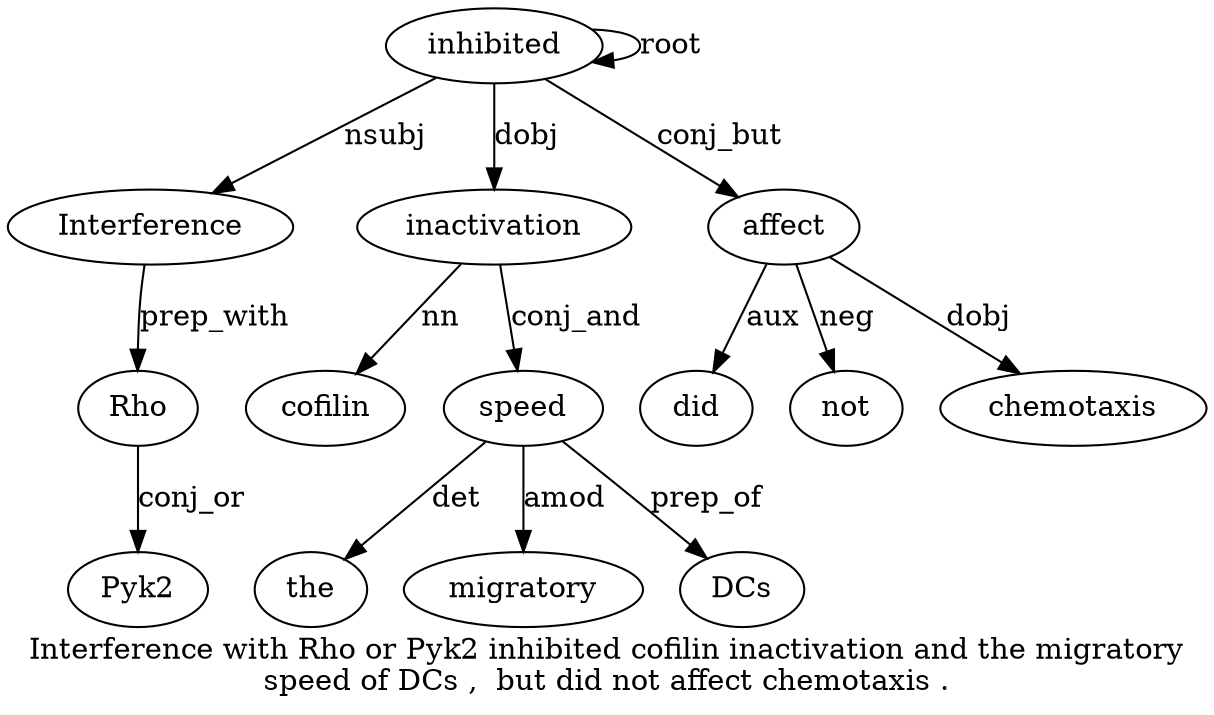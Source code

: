 digraph "Interference with Rho or Pyk2 inhibited cofilin inactivation and the migratory speed of DCs ,  but did not affect chemotaxis ." {
label="Interference with Rho or Pyk2 inhibited cofilin inactivation and the migratory
speed of DCs ,  but did not affect chemotaxis .";
inhibited6 [style=filled, fillcolor=white, label=inhibited];
Interference1 [style=filled, fillcolor=white, label=Interference];
inhibited6 -> Interference1  [label=nsubj];
Rho3 [style=filled, fillcolor=white, label=Rho];
Interference1 -> Rho3  [label=prep_with];
Pyk25 [style=filled, fillcolor=white, label=Pyk2];
Rho3 -> Pyk25  [label=conj_or];
inhibited6 -> inhibited6  [label=root];
inactivation8 [style=filled, fillcolor=white, label=inactivation];
cofilin7 [style=filled, fillcolor=white, label=cofilin];
inactivation8 -> cofilin7  [label=nn];
inhibited6 -> inactivation8  [label=dobj];
speed12 [style=filled, fillcolor=white, label=speed];
the10 [style=filled, fillcolor=white, label=the];
speed12 -> the10  [label=det];
migratory11 [style=filled, fillcolor=white, label=migratory];
speed12 -> migratory11  [label=amod];
inactivation8 -> speed12  [label=conj_and];
DCs14 [style=filled, fillcolor=white, label=DCs];
speed12 -> DCs14  [label=prep_of];
affect19 [style=filled, fillcolor=white, label=affect];
did17 [style=filled, fillcolor=white, label=did];
affect19 -> did17  [label=aux];
not18 [style=filled, fillcolor=white, label=not];
affect19 -> not18  [label=neg];
inhibited6 -> affect19  [label=conj_but];
chemotaxis20 [style=filled, fillcolor=white, label=chemotaxis];
affect19 -> chemotaxis20  [label=dobj];
}
